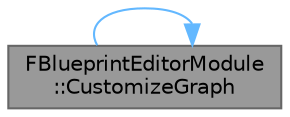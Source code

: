 digraph "FBlueprintEditorModule::CustomizeGraph"
{
 // INTERACTIVE_SVG=YES
 // LATEX_PDF_SIZE
  bgcolor="transparent";
  edge [fontname=Helvetica,fontsize=10,labelfontname=Helvetica,labelfontsize=10];
  node [fontname=Helvetica,fontsize=10,shape=box,height=0.2,width=0.4];
  rankdir="LR";
  Node1 [id="Node000001",label="FBlueprintEditorModule\l::CustomizeGraph",height=0.2,width=0.4,color="gray40", fillcolor="grey60", style="filled", fontcolor="black",tooltip="Build a set of details customizations for graphs with the passed-in schema, if possible."];
  Node1 -> Node1 [id="edge1_Node000001_Node000001",color="steelblue1",style="solid",tooltip=" "];
}

